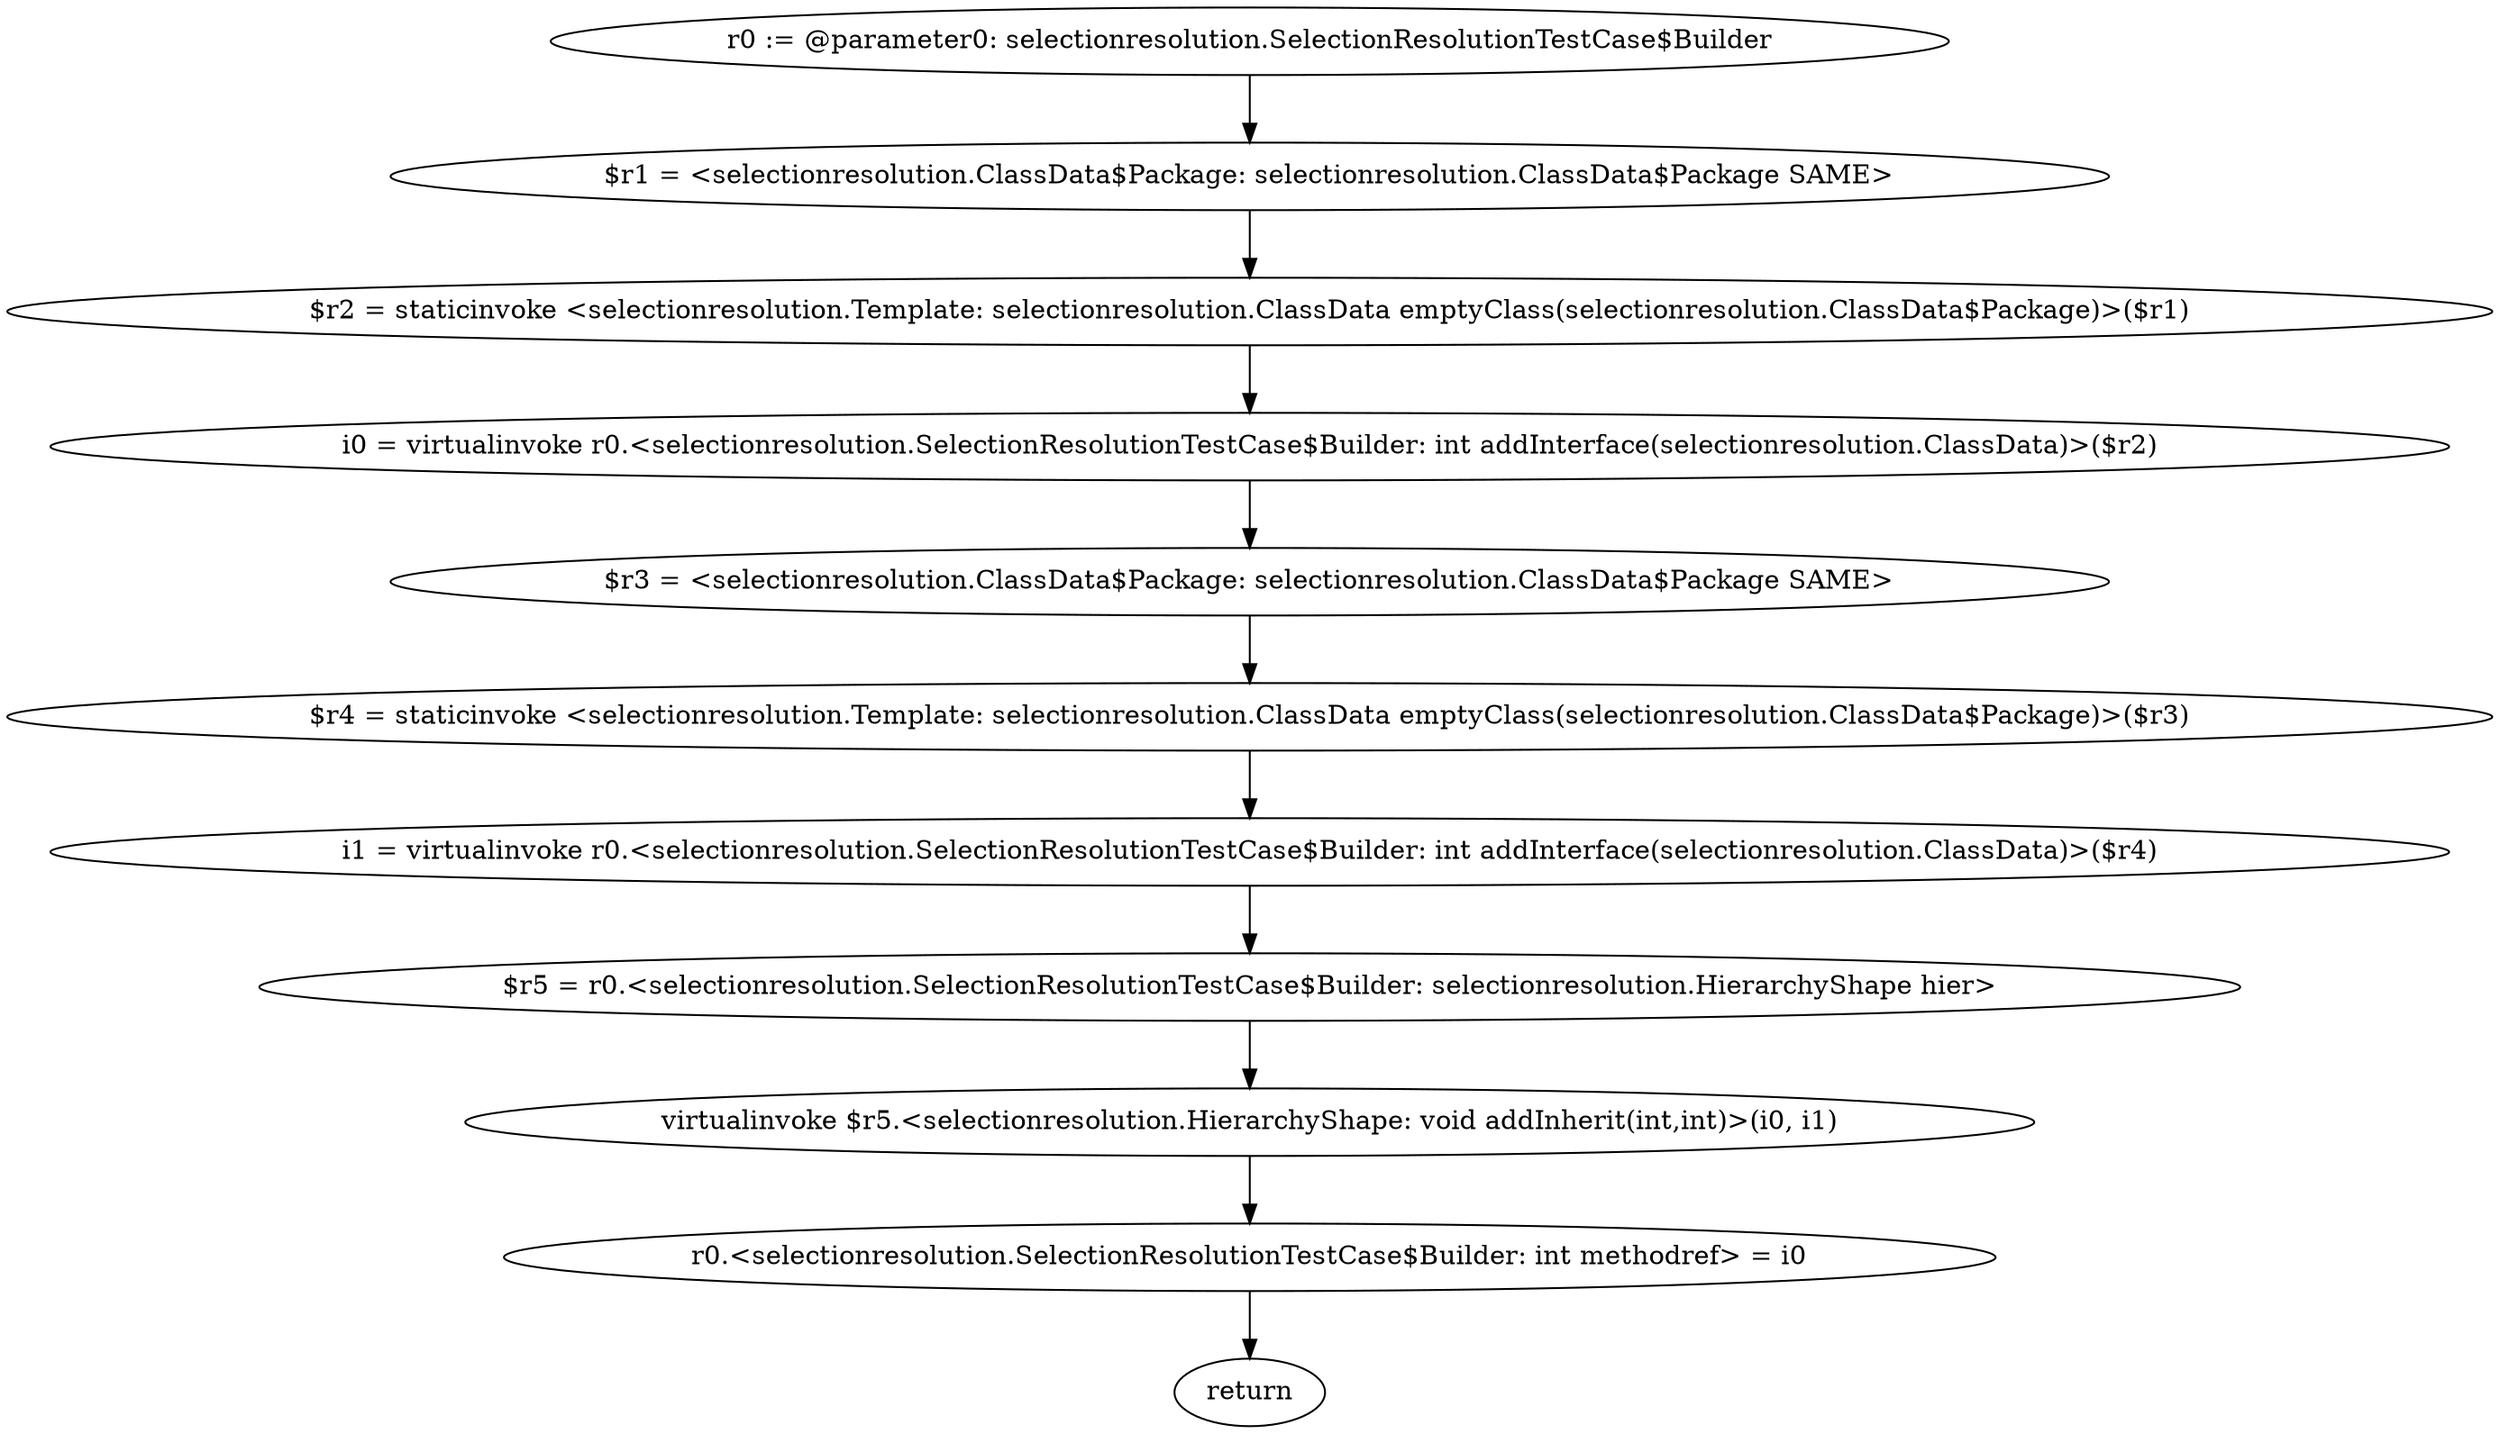 digraph "unitGraph" {
    "r0 := @parameter0: selectionresolution.SelectionResolutionTestCase$Builder"
    "$r1 = <selectionresolution.ClassData$Package: selectionresolution.ClassData$Package SAME>"
    "$r2 = staticinvoke <selectionresolution.Template: selectionresolution.ClassData emptyClass(selectionresolution.ClassData$Package)>($r1)"
    "i0 = virtualinvoke r0.<selectionresolution.SelectionResolutionTestCase$Builder: int addInterface(selectionresolution.ClassData)>($r2)"
    "$r3 = <selectionresolution.ClassData$Package: selectionresolution.ClassData$Package SAME>"
    "$r4 = staticinvoke <selectionresolution.Template: selectionresolution.ClassData emptyClass(selectionresolution.ClassData$Package)>($r3)"
    "i1 = virtualinvoke r0.<selectionresolution.SelectionResolutionTestCase$Builder: int addInterface(selectionresolution.ClassData)>($r4)"
    "$r5 = r0.<selectionresolution.SelectionResolutionTestCase$Builder: selectionresolution.HierarchyShape hier>"
    "virtualinvoke $r5.<selectionresolution.HierarchyShape: void addInherit(int,int)>(i0, i1)"
    "r0.<selectionresolution.SelectionResolutionTestCase$Builder: int methodref> = i0"
    "return"
    "r0 := @parameter0: selectionresolution.SelectionResolutionTestCase$Builder"->"$r1 = <selectionresolution.ClassData$Package: selectionresolution.ClassData$Package SAME>";
    "$r1 = <selectionresolution.ClassData$Package: selectionresolution.ClassData$Package SAME>"->"$r2 = staticinvoke <selectionresolution.Template: selectionresolution.ClassData emptyClass(selectionresolution.ClassData$Package)>($r1)";
    "$r2 = staticinvoke <selectionresolution.Template: selectionresolution.ClassData emptyClass(selectionresolution.ClassData$Package)>($r1)"->"i0 = virtualinvoke r0.<selectionresolution.SelectionResolutionTestCase$Builder: int addInterface(selectionresolution.ClassData)>($r2)";
    "i0 = virtualinvoke r0.<selectionresolution.SelectionResolutionTestCase$Builder: int addInterface(selectionresolution.ClassData)>($r2)"->"$r3 = <selectionresolution.ClassData$Package: selectionresolution.ClassData$Package SAME>";
    "$r3 = <selectionresolution.ClassData$Package: selectionresolution.ClassData$Package SAME>"->"$r4 = staticinvoke <selectionresolution.Template: selectionresolution.ClassData emptyClass(selectionresolution.ClassData$Package)>($r3)";
    "$r4 = staticinvoke <selectionresolution.Template: selectionresolution.ClassData emptyClass(selectionresolution.ClassData$Package)>($r3)"->"i1 = virtualinvoke r0.<selectionresolution.SelectionResolutionTestCase$Builder: int addInterface(selectionresolution.ClassData)>($r4)";
    "i1 = virtualinvoke r0.<selectionresolution.SelectionResolutionTestCase$Builder: int addInterface(selectionresolution.ClassData)>($r4)"->"$r5 = r0.<selectionresolution.SelectionResolutionTestCase$Builder: selectionresolution.HierarchyShape hier>";
    "$r5 = r0.<selectionresolution.SelectionResolutionTestCase$Builder: selectionresolution.HierarchyShape hier>"->"virtualinvoke $r5.<selectionresolution.HierarchyShape: void addInherit(int,int)>(i0, i1)";
    "virtualinvoke $r5.<selectionresolution.HierarchyShape: void addInherit(int,int)>(i0, i1)"->"r0.<selectionresolution.SelectionResolutionTestCase$Builder: int methodref> = i0";
    "r0.<selectionresolution.SelectionResolutionTestCase$Builder: int methodref> = i0"->"return";
}
